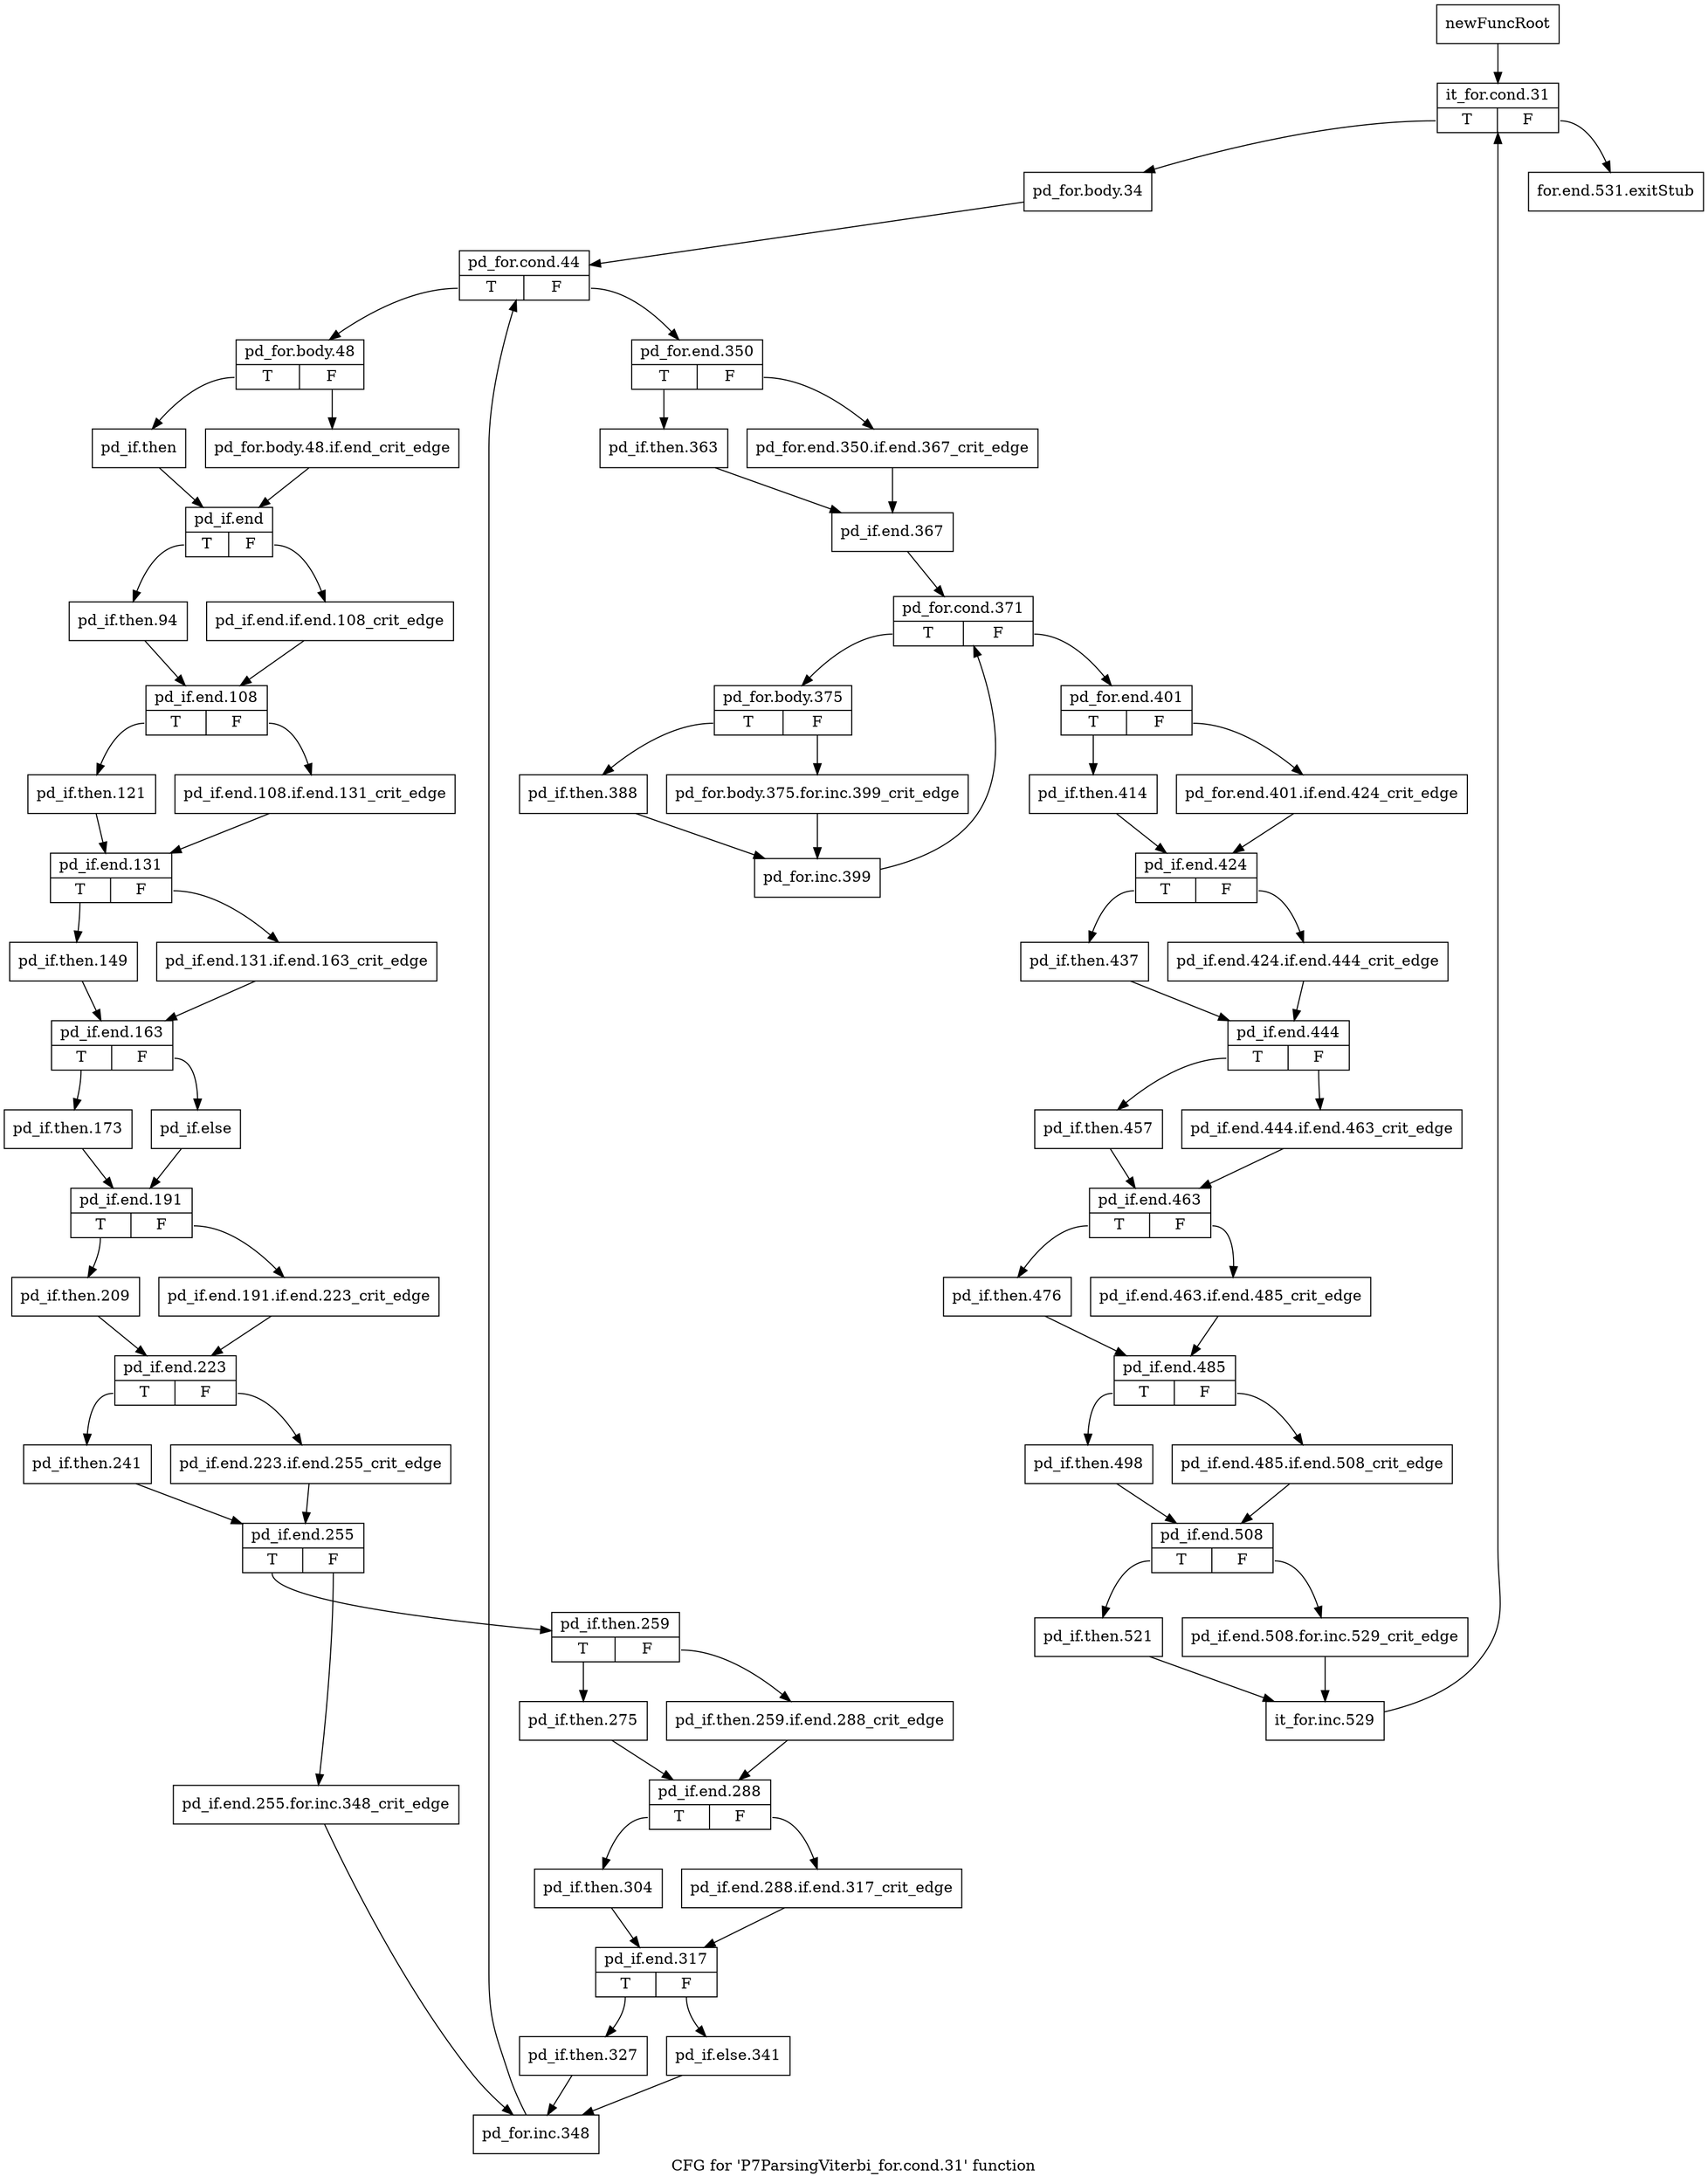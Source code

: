 digraph "CFG for 'P7ParsingViterbi_for.cond.31' function" {
	label="CFG for 'P7ParsingViterbi_for.cond.31' function";

	Node0x2f17180 [shape=record,label="{newFuncRoot}"];
	Node0x2f17180 -> Node0x2f17220;
	Node0x2f171d0 [shape=record,label="{for.end.531.exitStub}"];
	Node0x2f17220 [shape=record,label="{it_for.cond.31|{<s0>T|<s1>F}}"];
	Node0x2f17220:s0 -> Node0x2f17270;
	Node0x2f17220:s1 -> Node0x2f171d0;
	Node0x2f17270 [shape=record,label="{pd_for.body.34}"];
	Node0x2f17270 -> Node0x2f172c0;
	Node0x2f172c0 [shape=record,label="{pd_for.cond.44|{<s0>T|<s1>F}}"];
	Node0x2f172c0:s0 -> Node0x2f17bd0;
	Node0x2f172c0:s1 -> Node0x2f17310;
	Node0x2f17310 [shape=record,label="{pd_for.end.350|{<s0>T|<s1>F}}"];
	Node0x2f17310:s0 -> Node0x2f173b0;
	Node0x2f17310:s1 -> Node0x2f17360;
	Node0x2f17360 [shape=record,label="{pd_for.end.350.if.end.367_crit_edge}"];
	Node0x2f17360 -> Node0x2f17400;
	Node0x2f173b0 [shape=record,label="{pd_if.then.363}"];
	Node0x2f173b0 -> Node0x2f17400;
	Node0x2f17400 [shape=record,label="{pd_if.end.367}"];
	Node0x2f17400 -> Node0x2f17450;
	Node0x2f17450 [shape=record,label="{pd_for.cond.371|{<s0>T|<s1>F}}"];
	Node0x2f17450:s0 -> Node0x2f17a90;
	Node0x2f17450:s1 -> Node0x2f174a0;
	Node0x2f174a0 [shape=record,label="{pd_for.end.401|{<s0>T|<s1>F}}"];
	Node0x2f174a0:s0 -> Node0x2f17540;
	Node0x2f174a0:s1 -> Node0x2f174f0;
	Node0x2f174f0 [shape=record,label="{pd_for.end.401.if.end.424_crit_edge}"];
	Node0x2f174f0 -> Node0x2f17590;
	Node0x2f17540 [shape=record,label="{pd_if.then.414}"];
	Node0x2f17540 -> Node0x2f17590;
	Node0x2f17590 [shape=record,label="{pd_if.end.424|{<s0>T|<s1>F}}"];
	Node0x2f17590:s0 -> Node0x2f17630;
	Node0x2f17590:s1 -> Node0x2f175e0;
	Node0x2f175e0 [shape=record,label="{pd_if.end.424.if.end.444_crit_edge}"];
	Node0x2f175e0 -> Node0x2f17680;
	Node0x2f17630 [shape=record,label="{pd_if.then.437}"];
	Node0x2f17630 -> Node0x2f17680;
	Node0x2f17680 [shape=record,label="{pd_if.end.444|{<s0>T|<s1>F}}"];
	Node0x2f17680:s0 -> Node0x2f17720;
	Node0x2f17680:s1 -> Node0x2f176d0;
	Node0x2f176d0 [shape=record,label="{pd_if.end.444.if.end.463_crit_edge}"];
	Node0x2f176d0 -> Node0x2f17770;
	Node0x2f17720 [shape=record,label="{pd_if.then.457}"];
	Node0x2f17720 -> Node0x2f17770;
	Node0x2f17770 [shape=record,label="{pd_if.end.463|{<s0>T|<s1>F}}"];
	Node0x2f17770:s0 -> Node0x2f17810;
	Node0x2f17770:s1 -> Node0x2f177c0;
	Node0x2f177c0 [shape=record,label="{pd_if.end.463.if.end.485_crit_edge}"];
	Node0x2f177c0 -> Node0x2f17860;
	Node0x2f17810 [shape=record,label="{pd_if.then.476}"];
	Node0x2f17810 -> Node0x2f17860;
	Node0x2f17860 [shape=record,label="{pd_if.end.485|{<s0>T|<s1>F}}"];
	Node0x2f17860:s0 -> Node0x2f17900;
	Node0x2f17860:s1 -> Node0x2f178b0;
	Node0x2f178b0 [shape=record,label="{pd_if.end.485.if.end.508_crit_edge}"];
	Node0x2f178b0 -> Node0x2f17950;
	Node0x2f17900 [shape=record,label="{pd_if.then.498}"];
	Node0x2f17900 -> Node0x2f17950;
	Node0x2f17950 [shape=record,label="{pd_if.end.508|{<s0>T|<s1>F}}"];
	Node0x2f17950:s0 -> Node0x2f179f0;
	Node0x2f17950:s1 -> Node0x2f179a0;
	Node0x2f179a0 [shape=record,label="{pd_if.end.508.for.inc.529_crit_edge}"];
	Node0x2f179a0 -> Node0x2f17a40;
	Node0x2f179f0 [shape=record,label="{pd_if.then.521}"];
	Node0x2f179f0 -> Node0x2f17a40;
	Node0x2f17a40 [shape=record,label="{it_for.inc.529}"];
	Node0x2f17a40 -> Node0x2f17220;
	Node0x2f17a90 [shape=record,label="{pd_for.body.375|{<s0>T|<s1>F}}"];
	Node0x2f17a90:s0 -> Node0x2f17b30;
	Node0x2f17a90:s1 -> Node0x2f17ae0;
	Node0x2f17ae0 [shape=record,label="{pd_for.body.375.for.inc.399_crit_edge}"];
	Node0x2f17ae0 -> Node0x2f17b80;
	Node0x2f17b30 [shape=record,label="{pd_if.then.388}"];
	Node0x2f17b30 -> Node0x2f17b80;
	Node0x2f17b80 [shape=record,label="{pd_for.inc.399}"];
	Node0x2f17b80 -> Node0x2f17450;
	Node0x2f17bd0 [shape=record,label="{pd_for.body.48|{<s0>T|<s1>F}}"];
	Node0x2f17bd0:s0 -> Node0x2f17c70;
	Node0x2f17bd0:s1 -> Node0x2f17c20;
	Node0x2f17c20 [shape=record,label="{pd_for.body.48.if.end_crit_edge}"];
	Node0x2f17c20 -> Node0x2f17cc0;
	Node0x2f17c70 [shape=record,label="{pd_if.then}"];
	Node0x2f17c70 -> Node0x2f17cc0;
	Node0x2f17cc0 [shape=record,label="{pd_if.end|{<s0>T|<s1>F}}"];
	Node0x2f17cc0:s0 -> Node0x2f17d60;
	Node0x2f17cc0:s1 -> Node0x2f17d10;
	Node0x2f17d10 [shape=record,label="{pd_if.end.if.end.108_crit_edge}"];
	Node0x2f17d10 -> Node0x2f17db0;
	Node0x2f17d60 [shape=record,label="{pd_if.then.94}"];
	Node0x2f17d60 -> Node0x2f17db0;
	Node0x2f17db0 [shape=record,label="{pd_if.end.108|{<s0>T|<s1>F}}"];
	Node0x2f17db0:s0 -> Node0x2f17e50;
	Node0x2f17db0:s1 -> Node0x2f17e00;
	Node0x2f17e00 [shape=record,label="{pd_if.end.108.if.end.131_crit_edge}"];
	Node0x2f17e00 -> Node0x2f17ea0;
	Node0x2f17e50 [shape=record,label="{pd_if.then.121}"];
	Node0x2f17e50 -> Node0x2f17ea0;
	Node0x2f17ea0 [shape=record,label="{pd_if.end.131|{<s0>T|<s1>F}}"];
	Node0x2f17ea0:s0 -> Node0x2f17f40;
	Node0x2f17ea0:s1 -> Node0x2f17ef0;
	Node0x2f17ef0 [shape=record,label="{pd_if.end.131.if.end.163_crit_edge}"];
	Node0x2f17ef0 -> Node0x2f17f90;
	Node0x2f17f40 [shape=record,label="{pd_if.then.149}"];
	Node0x2f17f40 -> Node0x2f17f90;
	Node0x2f17f90 [shape=record,label="{pd_if.end.163|{<s0>T|<s1>F}}"];
	Node0x2f17f90:s0 -> Node0x2f18030;
	Node0x2f17f90:s1 -> Node0x2f17fe0;
	Node0x2f17fe0 [shape=record,label="{pd_if.else}"];
	Node0x2f17fe0 -> Node0x2f18080;
	Node0x2f18030 [shape=record,label="{pd_if.then.173}"];
	Node0x2f18030 -> Node0x2f18080;
	Node0x2f18080 [shape=record,label="{pd_if.end.191|{<s0>T|<s1>F}}"];
	Node0x2f18080:s0 -> Node0x2f18120;
	Node0x2f18080:s1 -> Node0x2f180d0;
	Node0x2f180d0 [shape=record,label="{pd_if.end.191.if.end.223_crit_edge}"];
	Node0x2f180d0 -> Node0x2f18170;
	Node0x2f18120 [shape=record,label="{pd_if.then.209}"];
	Node0x2f18120 -> Node0x2f18170;
	Node0x2f18170 [shape=record,label="{pd_if.end.223|{<s0>T|<s1>F}}"];
	Node0x2f18170:s0 -> Node0x2f18210;
	Node0x2f18170:s1 -> Node0x2f181c0;
	Node0x2f181c0 [shape=record,label="{pd_if.end.223.if.end.255_crit_edge}"];
	Node0x2f181c0 -> Node0x2f18260;
	Node0x2f18210 [shape=record,label="{pd_if.then.241}"];
	Node0x2f18210 -> Node0x2f18260;
	Node0x2f18260 [shape=record,label="{pd_if.end.255|{<s0>T|<s1>F}}"];
	Node0x2f18260:s0 -> Node0x2f18300;
	Node0x2f18260:s1 -> Node0x2f182b0;
	Node0x2f182b0 [shape=record,label="{pd_if.end.255.for.inc.348_crit_edge}"];
	Node0x2f182b0 -> Node0x2f185d0;
	Node0x2f18300 [shape=record,label="{pd_if.then.259|{<s0>T|<s1>F}}"];
	Node0x2f18300:s0 -> Node0x2f183a0;
	Node0x2f18300:s1 -> Node0x2f18350;
	Node0x2f18350 [shape=record,label="{pd_if.then.259.if.end.288_crit_edge}"];
	Node0x2f18350 -> Node0x2f183f0;
	Node0x2f183a0 [shape=record,label="{pd_if.then.275}"];
	Node0x2f183a0 -> Node0x2f183f0;
	Node0x2f183f0 [shape=record,label="{pd_if.end.288|{<s0>T|<s1>F}}"];
	Node0x2f183f0:s0 -> Node0x2f18490;
	Node0x2f183f0:s1 -> Node0x2f18440;
	Node0x2f18440 [shape=record,label="{pd_if.end.288.if.end.317_crit_edge}"];
	Node0x2f18440 -> Node0x2f184e0;
	Node0x2f18490 [shape=record,label="{pd_if.then.304}"];
	Node0x2f18490 -> Node0x2f184e0;
	Node0x2f184e0 [shape=record,label="{pd_if.end.317|{<s0>T|<s1>F}}"];
	Node0x2f184e0:s0 -> Node0x2f18580;
	Node0x2f184e0:s1 -> Node0x2f18530;
	Node0x2f18530 [shape=record,label="{pd_if.else.341}"];
	Node0x2f18530 -> Node0x2f185d0;
	Node0x2f18580 [shape=record,label="{pd_if.then.327}"];
	Node0x2f18580 -> Node0x2f185d0;
	Node0x2f185d0 [shape=record,label="{pd_for.inc.348}"];
	Node0x2f185d0 -> Node0x2f172c0;
}
